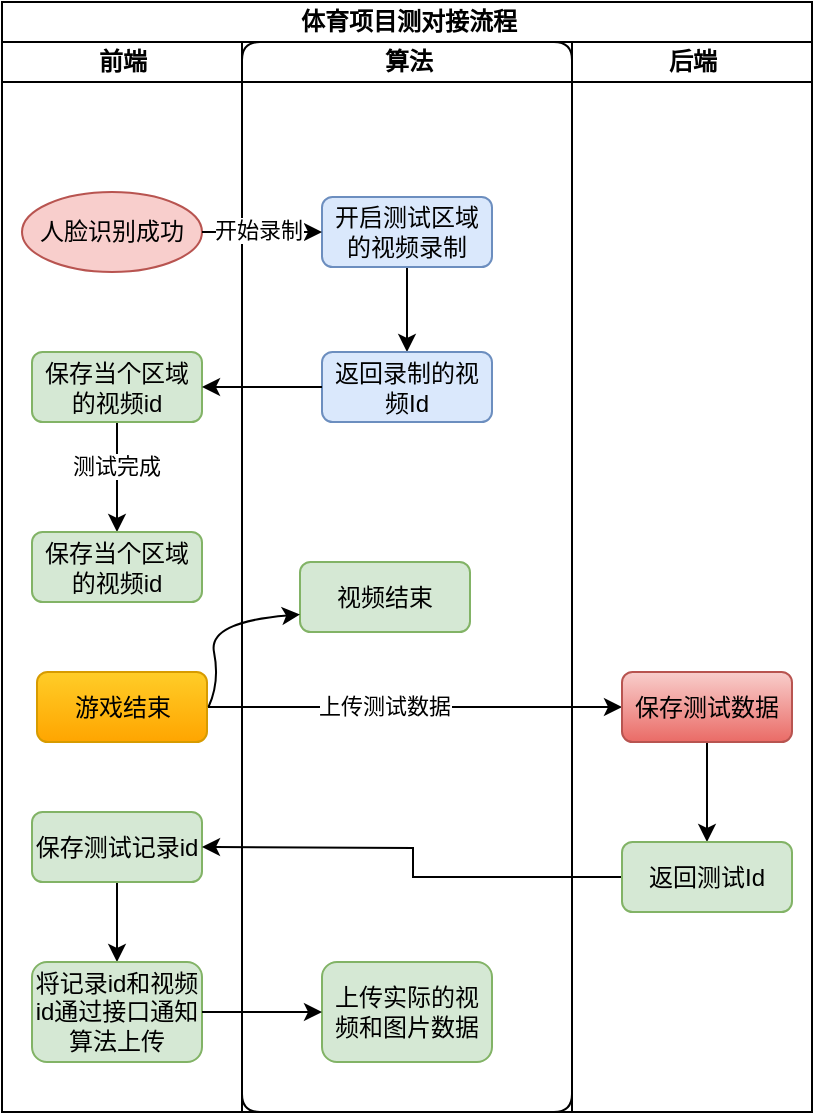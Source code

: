 <mxfile version="28.0.7">
  <diagram id="C5RBs43oDa-KdzZeNtuy" name="Page-1">
    <mxGraphModel dx="983" dy="529" grid="1" gridSize="10" guides="1" tooltips="1" connect="1" arrows="1" fold="1" page="1" pageScale="1" pageWidth="827" pageHeight="1169" math="0" shadow="0">
      <root>
        <mxCell id="WIyWlLk6GJQsqaUBKTNV-0" />
        <mxCell id="WIyWlLk6GJQsqaUBKTNV-1" parent="WIyWlLk6GJQsqaUBKTNV-0" />
        <mxCell id="g53rIc3Xlmnlkb49oTDN-0" value="体育项目测对接流程" style="swimlane;childLayout=stackLayout;resizeParent=1;resizeParentMax=0;startSize=20;html=1;" parent="WIyWlLk6GJQsqaUBKTNV-1" vertex="1">
          <mxGeometry x="211.0" y="110" width="405.0" height="555" as="geometry" />
        </mxCell>
        <mxCell id="g53rIc3Xlmnlkb49oTDN-1" value="前端" style="swimlane;startSize=20;html=1;" parent="g53rIc3Xlmnlkb49oTDN-0" vertex="1">
          <mxGeometry y="20" width="120" height="535" as="geometry" />
        </mxCell>
        <mxCell id="synFvZOogWXM2Xgc4FMd-0" value="人脸识别成功" style="ellipse;whiteSpace=wrap;html=1;fillColor=#f8cecc;strokeColor=#b85450;" vertex="1" parent="g53rIc3Xlmnlkb49oTDN-1">
          <mxGeometry x="10.0" y="75" width="90" height="40" as="geometry" />
        </mxCell>
        <mxCell id="synFvZOogWXM2Xgc4FMd-19" value="" style="edgeStyle=orthogonalEdgeStyle;rounded=0;orthogonalLoop=1;jettySize=auto;html=1;" edge="1" parent="g53rIc3Xlmnlkb49oTDN-1" source="synFvZOogWXM2Xgc4FMd-16" target="synFvZOogWXM2Xgc4FMd-18">
          <mxGeometry relative="1" as="geometry" />
        </mxCell>
        <mxCell id="synFvZOogWXM2Xgc4FMd-20" value="测试完成" style="edgeLabel;html=1;align=center;verticalAlign=middle;resizable=0;points=[];" vertex="1" connectable="0" parent="synFvZOogWXM2Xgc4FMd-19">
          <mxGeometry x="-0.205" y="-1" relative="1" as="geometry">
            <mxPoint as="offset" />
          </mxGeometry>
        </mxCell>
        <mxCell id="synFvZOogWXM2Xgc4FMd-16" value="保存当个区域的视频id" style="whiteSpace=wrap;html=1;fillColor=#d5e8d4;strokeColor=#82b366;rounded=1;" vertex="1" parent="g53rIc3Xlmnlkb49oTDN-1">
          <mxGeometry x="15.0" y="155" width="85" height="35" as="geometry" />
        </mxCell>
        <mxCell id="synFvZOogWXM2Xgc4FMd-18" value="保存当个区域的视频id" style="whiteSpace=wrap;html=1;fillColor=#d5e8d4;strokeColor=#82b366;rounded=1;" vertex="1" parent="g53rIc3Xlmnlkb49oTDN-1">
          <mxGeometry x="15.0" y="245" width="85" height="35" as="geometry" />
        </mxCell>
        <mxCell id="synFvZOogWXM2Xgc4FMd-22" style="edgeStyle=orthogonalEdgeStyle;rounded=0;orthogonalLoop=1;jettySize=auto;html=1;" edge="1" parent="g53rIc3Xlmnlkb49oTDN-1" source="synFvZOogWXM2Xgc4FMd-21">
          <mxGeometry relative="1" as="geometry">
            <mxPoint x="310.0" y="332.5" as="targetPoint" />
          </mxGeometry>
        </mxCell>
        <mxCell id="synFvZOogWXM2Xgc4FMd-24" value="上传测试数据" style="edgeLabel;html=1;align=center;verticalAlign=middle;resizable=0;points=[];" vertex="1" connectable="0" parent="synFvZOogWXM2Xgc4FMd-22">
          <mxGeometry x="-0.149" y="1" relative="1" as="geometry">
            <mxPoint as="offset" />
          </mxGeometry>
        </mxCell>
        <mxCell id="synFvZOogWXM2Xgc4FMd-21" value="游戏结束" style="whiteSpace=wrap;html=1;fillColor=#ffcd28;strokeColor=#d79b00;rounded=1;gradientColor=#ffa500;" vertex="1" parent="g53rIc3Xlmnlkb49oTDN-1">
          <mxGeometry x="17.5" y="315" width="85" height="35" as="geometry" />
        </mxCell>
        <mxCell id="synFvZOogWXM2Xgc4FMd-30" value="" style="edgeStyle=orthogonalEdgeStyle;rounded=0;orthogonalLoop=1;jettySize=auto;html=1;" edge="1" parent="g53rIc3Xlmnlkb49oTDN-1" source="synFvZOogWXM2Xgc4FMd-28" target="synFvZOogWXM2Xgc4FMd-29">
          <mxGeometry relative="1" as="geometry" />
        </mxCell>
        <mxCell id="synFvZOogWXM2Xgc4FMd-28" value="保存测试记录id" style="whiteSpace=wrap;html=1;fillColor=#d5e8d4;strokeColor=#82b366;rounded=1;" vertex="1" parent="g53rIc3Xlmnlkb49oTDN-1">
          <mxGeometry x="15.0" y="385" width="85" height="35" as="geometry" />
        </mxCell>
        <mxCell id="synFvZOogWXM2Xgc4FMd-29" value="将记录id和视频id通过接口通知算法上传" style="whiteSpace=wrap;html=1;fillColor=#d5e8d4;strokeColor=#82b366;rounded=1;" vertex="1" parent="g53rIc3Xlmnlkb49oTDN-1">
          <mxGeometry x="15" y="460" width="85" height="50" as="geometry" />
        </mxCell>
        <mxCell id="g53rIc3Xlmnlkb49oTDN-2" value="算法" style="swimlane;startSize=20;html=1;rounded=1;" parent="g53rIc3Xlmnlkb49oTDN-0" vertex="1">
          <mxGeometry x="120" y="20" width="165.0" height="535" as="geometry" />
        </mxCell>
        <mxCell id="synFvZOogWXM2Xgc4FMd-5" value="" style="edgeStyle=orthogonalEdgeStyle;rounded=0;orthogonalLoop=1;jettySize=auto;html=1;" edge="1" parent="g53rIc3Xlmnlkb49oTDN-2" source="synFvZOogWXM2Xgc4FMd-1" target="synFvZOogWXM2Xgc4FMd-4">
          <mxGeometry relative="1" as="geometry" />
        </mxCell>
        <mxCell id="synFvZOogWXM2Xgc4FMd-1" value="开启测试区域的视频录制" style="whiteSpace=wrap;html=1;fillColor=#dae8fc;strokeColor=#6c8ebf;rounded=1;" vertex="1" parent="g53rIc3Xlmnlkb49oTDN-2">
          <mxGeometry x="40" y="77.5" width="85" height="35" as="geometry" />
        </mxCell>
        <mxCell id="synFvZOogWXM2Xgc4FMd-4" value="返回录制的视频Id" style="whiteSpace=wrap;html=1;fillColor=#dae8fc;strokeColor=#6c8ebf;rounded=1;glass=0;" vertex="1" parent="g53rIc3Xlmnlkb49oTDN-2">
          <mxGeometry x="40" y="155" width="85" height="35" as="geometry" />
        </mxCell>
        <mxCell id="synFvZOogWXM2Xgc4FMd-31" value="上传实际的视频和图片数据" style="whiteSpace=wrap;html=1;fillColor=#d5e8d4;strokeColor=#82b366;rounded=1;" vertex="1" parent="g53rIc3Xlmnlkb49oTDN-2">
          <mxGeometry x="40" y="460" width="85" height="50" as="geometry" />
        </mxCell>
        <mxCell id="synFvZOogWXM2Xgc4FMd-33" value="视频结束" style="whiteSpace=wrap;html=1;fillColor=#d5e8d4;strokeColor=#82b366;rounded=1;" vertex="1" parent="g53rIc3Xlmnlkb49oTDN-2">
          <mxGeometry x="29.0" y="260" width="85" height="35" as="geometry" />
        </mxCell>
        <mxCell id="synFvZOogWXM2Xgc4FMd-34" value="" style="curved=1;endArrow=classic;html=1;rounded=0;exitX=1;exitY=0.5;exitDx=0;exitDy=0;entryX=0;entryY=0.75;entryDx=0;entryDy=0;" edge="1" parent="g53rIc3Xlmnlkb49oTDN-2" target="synFvZOogWXM2Xgc4FMd-33">
          <mxGeometry width="50" height="50" relative="1" as="geometry">
            <mxPoint x="-16.75" y="332.5" as="sourcePoint" />
            <mxPoint x="19.75" y="280" as="targetPoint" />
            <Array as="points">
              <mxPoint x="-11.0" y="320" />
              <mxPoint x="-17.0" y="290" />
            </Array>
          </mxGeometry>
        </mxCell>
        <mxCell id="g53rIc3Xlmnlkb49oTDN-3" value="后端" style="swimlane;startSize=20;html=1;" parent="g53rIc3Xlmnlkb49oTDN-0" vertex="1">
          <mxGeometry x="285.0" y="20" width="120" height="535" as="geometry" />
        </mxCell>
        <mxCell id="synFvZOogWXM2Xgc4FMd-26" value="" style="edgeStyle=orthogonalEdgeStyle;rounded=0;orthogonalLoop=1;jettySize=auto;html=1;" edge="1" parent="g53rIc3Xlmnlkb49oTDN-3" source="synFvZOogWXM2Xgc4FMd-23" target="synFvZOogWXM2Xgc4FMd-25">
          <mxGeometry relative="1" as="geometry" />
        </mxCell>
        <mxCell id="synFvZOogWXM2Xgc4FMd-23" value="保存测试数据" style="whiteSpace=wrap;html=1;fillColor=#f8cecc;strokeColor=#b85450;rounded=1;gradientColor=#ea6b66;" vertex="1" parent="g53rIc3Xlmnlkb49oTDN-3">
          <mxGeometry x="25" y="315" width="85" height="35" as="geometry" />
        </mxCell>
        <mxCell id="synFvZOogWXM2Xgc4FMd-27" style="edgeStyle=orthogonalEdgeStyle;rounded=0;orthogonalLoop=1;jettySize=auto;html=1;" edge="1" parent="g53rIc3Xlmnlkb49oTDN-3" source="synFvZOogWXM2Xgc4FMd-25">
          <mxGeometry relative="1" as="geometry">
            <mxPoint x="-185" y="402.5" as="targetPoint" />
          </mxGeometry>
        </mxCell>
        <mxCell id="synFvZOogWXM2Xgc4FMd-25" value="返回测试Id" style="whiteSpace=wrap;html=1;fillColor=#d5e8d4;strokeColor=#82b366;rounded=1;" vertex="1" parent="g53rIc3Xlmnlkb49oTDN-3">
          <mxGeometry x="25" y="400" width="85" height="35" as="geometry" />
        </mxCell>
        <mxCell id="synFvZOogWXM2Xgc4FMd-2" value="" style="edgeStyle=orthogonalEdgeStyle;rounded=0;orthogonalLoop=1;jettySize=auto;html=1;" edge="1" parent="g53rIc3Xlmnlkb49oTDN-0" source="synFvZOogWXM2Xgc4FMd-0" target="synFvZOogWXM2Xgc4FMd-1">
          <mxGeometry relative="1" as="geometry" />
        </mxCell>
        <mxCell id="synFvZOogWXM2Xgc4FMd-3" value="开始录制" style="edgeLabel;html=1;align=center;verticalAlign=middle;resizable=0;points=[];" vertex="1" connectable="0" parent="synFvZOogWXM2Xgc4FMd-2">
          <mxGeometry x="-0.09" y="1" relative="1" as="geometry">
            <mxPoint as="offset" />
          </mxGeometry>
        </mxCell>
        <mxCell id="synFvZOogWXM2Xgc4FMd-17" style="edgeStyle=orthogonalEdgeStyle;rounded=0;orthogonalLoop=1;jettySize=auto;html=1;entryX=1;entryY=0.5;entryDx=0;entryDy=0;" edge="1" parent="g53rIc3Xlmnlkb49oTDN-0" source="synFvZOogWXM2Xgc4FMd-4" target="synFvZOogWXM2Xgc4FMd-16">
          <mxGeometry relative="1" as="geometry" />
        </mxCell>
        <mxCell id="synFvZOogWXM2Xgc4FMd-32" value="" style="edgeStyle=orthogonalEdgeStyle;rounded=0;orthogonalLoop=1;jettySize=auto;html=1;" edge="1" parent="g53rIc3Xlmnlkb49oTDN-0" source="synFvZOogWXM2Xgc4FMd-29" target="synFvZOogWXM2Xgc4FMd-31">
          <mxGeometry relative="1" as="geometry" />
        </mxCell>
      </root>
    </mxGraphModel>
  </diagram>
</mxfile>
